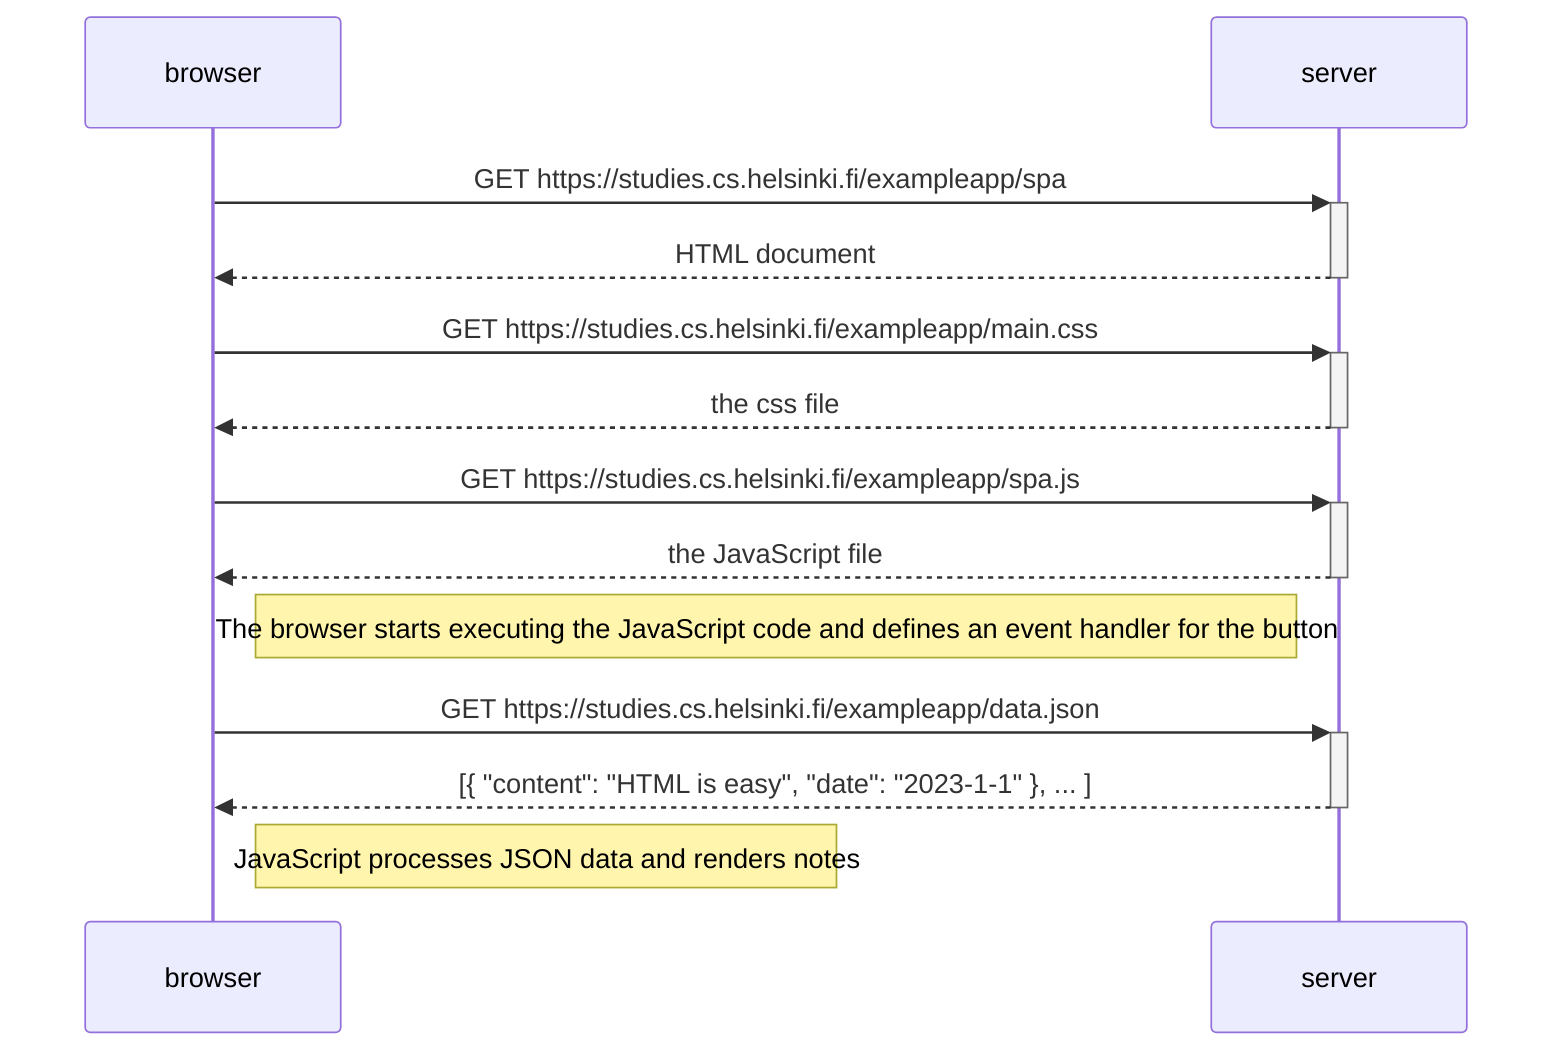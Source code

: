 sequenceDiagram
  participant browser as browser
  participant server as server

  browser ->>+ server: GET https://studies.cs.helsinki.fi/exampleapp/spa
  server -->>- browser: HTML document
  browser ->>+ server: GET https://studies.cs.helsinki.fi/exampleapp/main.css
  server -->>- browser: the css file
  browser ->>+ server: GET https://studies.cs.helsinki.fi/exampleapp/spa.js
  server -->>- browser: the JavaScript file
  Note right of browser: The browser starts executing the JavaScript code and defines an event handler for the button
  browser ->>+ server: GET https://studies.cs.helsinki.fi/exampleapp/data.json
  server -->>- browser: [{ "content": "HTML is easy", "date": "2023-1-1" }, ... ]
  Note right of browser: JavaScript processes JSON data and renders notes